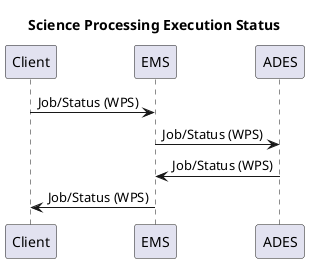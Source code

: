 @startuml
title Science Processing Execution Status

note right
  App Package CWL
  ====
end note

Client -> EMS: Job/Status (WPS)
EMS -> ADES: Job/Status (WPS)
ADES -> EMS : Job/Status (WPS)
EMS -> Client : Job/Status (WPS)




@enduml
